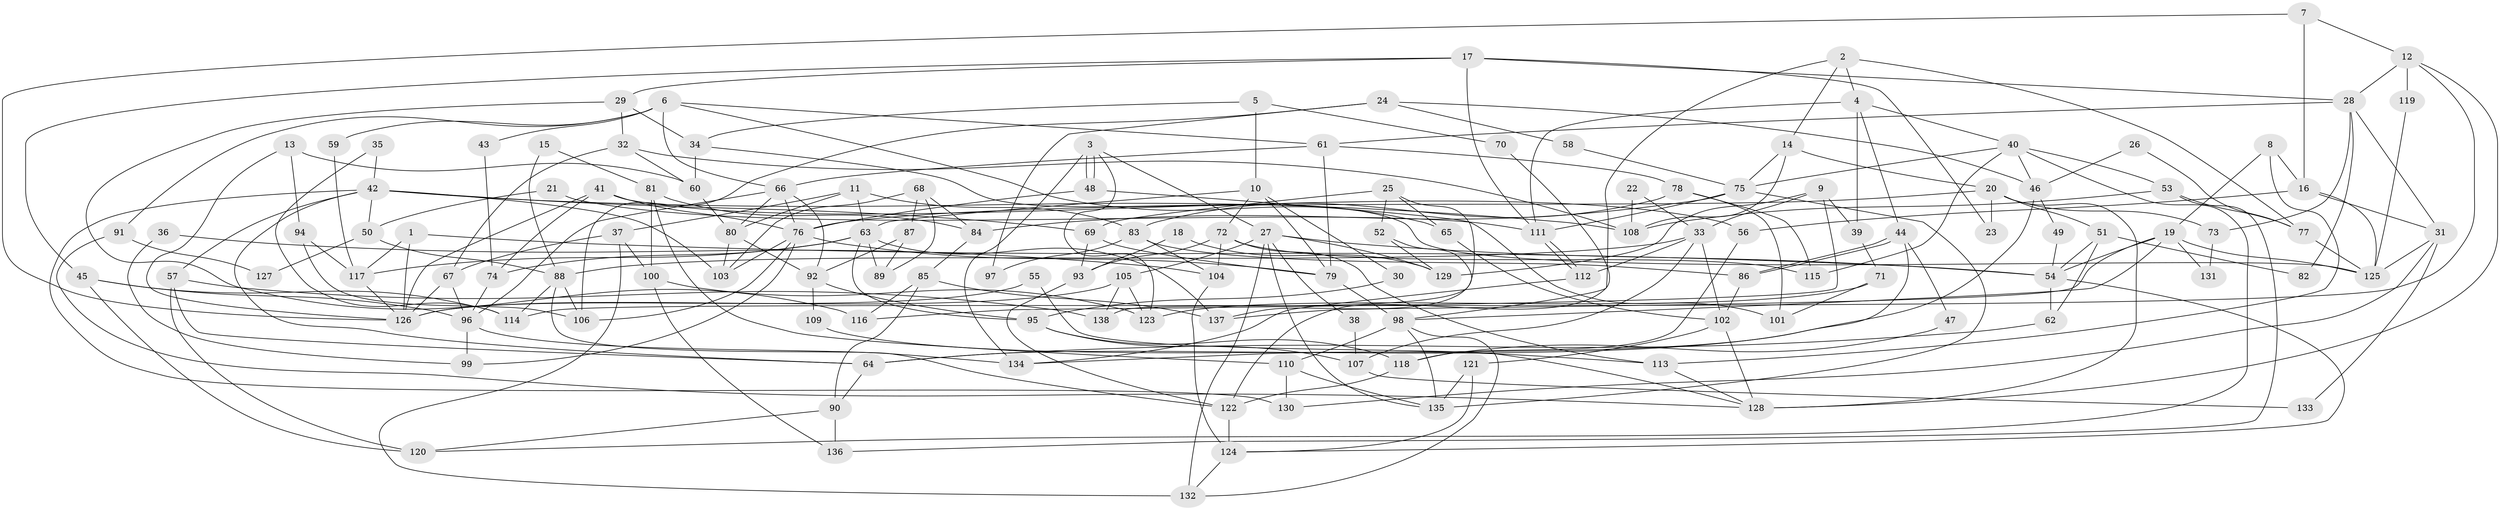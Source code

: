 // Generated by graph-tools (version 1.1) at 2025/50/03/09/25 03:50:06]
// undirected, 138 vertices, 276 edges
graph export_dot {
graph [start="1"]
  node [color=gray90,style=filled];
  1;
  2;
  3;
  4;
  5;
  6;
  7;
  8;
  9;
  10;
  11;
  12;
  13;
  14;
  15;
  16;
  17;
  18;
  19;
  20;
  21;
  22;
  23;
  24;
  25;
  26;
  27;
  28;
  29;
  30;
  31;
  32;
  33;
  34;
  35;
  36;
  37;
  38;
  39;
  40;
  41;
  42;
  43;
  44;
  45;
  46;
  47;
  48;
  49;
  50;
  51;
  52;
  53;
  54;
  55;
  56;
  57;
  58;
  59;
  60;
  61;
  62;
  63;
  64;
  65;
  66;
  67;
  68;
  69;
  70;
  71;
  72;
  73;
  74;
  75;
  76;
  77;
  78;
  79;
  80;
  81;
  82;
  83;
  84;
  85;
  86;
  87;
  88;
  89;
  90;
  91;
  92;
  93;
  94;
  95;
  96;
  97;
  98;
  99;
  100;
  101;
  102;
  103;
  104;
  105;
  106;
  107;
  108;
  109;
  110;
  111;
  112;
  113;
  114;
  115;
  116;
  117;
  118;
  119;
  120;
  121;
  122;
  123;
  124;
  125;
  126;
  127;
  128;
  129;
  130;
  131;
  132;
  133;
  134;
  135;
  136;
  137;
  138;
  1 -- 117;
  1 -- 54;
  1 -- 126;
  2 -- 4;
  2 -- 77;
  2 -- 14;
  2 -- 122;
  3 -- 123;
  3 -- 48;
  3 -- 48;
  3 -- 27;
  3 -- 134;
  4 -- 39;
  4 -- 111;
  4 -- 40;
  4 -- 44;
  5 -- 34;
  5 -- 10;
  5 -- 70;
  6 -- 66;
  6 -- 65;
  6 -- 43;
  6 -- 59;
  6 -- 61;
  6 -- 91;
  7 -- 126;
  7 -- 12;
  7 -- 16;
  8 -- 16;
  8 -- 19;
  8 -- 113;
  9 -- 129;
  9 -- 33;
  9 -- 39;
  9 -- 116;
  10 -- 63;
  10 -- 72;
  10 -- 30;
  10 -- 79;
  11 -- 80;
  11 -- 83;
  11 -- 37;
  11 -- 63;
  12 -- 128;
  12 -- 114;
  12 -- 28;
  12 -- 119;
  13 -- 126;
  13 -- 94;
  13 -- 60;
  14 -- 108;
  14 -- 20;
  14 -- 75;
  15 -- 81;
  15 -- 88;
  16 -- 31;
  16 -- 56;
  16 -- 125;
  17 -- 28;
  17 -- 111;
  17 -- 23;
  17 -- 29;
  17 -- 45;
  18 -- 93;
  18 -- 129;
  19 -- 98;
  19 -- 125;
  19 -- 54;
  19 -- 131;
  19 -- 137;
  20 -- 76;
  20 -- 23;
  20 -- 51;
  20 -- 73;
  20 -- 128;
  21 -- 111;
  21 -- 50;
  22 -- 33;
  22 -- 108;
  24 -- 106;
  24 -- 46;
  24 -- 58;
  24 -- 97;
  25 -- 69;
  25 -- 138;
  25 -- 52;
  25 -- 65;
  26 -- 46;
  26 -- 77;
  27 -- 135;
  27 -- 38;
  27 -- 54;
  27 -- 105;
  27 -- 129;
  27 -- 132;
  28 -- 61;
  28 -- 31;
  28 -- 73;
  28 -- 82;
  29 -- 116;
  29 -- 32;
  29 -- 34;
  30 -- 95;
  31 -- 125;
  31 -- 130;
  31 -- 133;
  32 -- 67;
  32 -- 60;
  32 -- 108;
  33 -- 102;
  33 -- 112;
  33 -- 88;
  33 -- 107;
  34 -- 60;
  34 -- 125;
  35 -- 114;
  35 -- 42;
  36 -- 104;
  36 -- 99;
  37 -- 132;
  37 -- 67;
  37 -- 100;
  38 -- 107;
  39 -- 71;
  40 -- 75;
  40 -- 46;
  40 -- 53;
  40 -- 115;
  40 -- 120;
  41 -- 126;
  41 -- 74;
  41 -- 56;
  41 -- 76;
  42 -- 103;
  42 -- 57;
  42 -- 50;
  42 -- 64;
  42 -- 69;
  42 -- 108;
  42 -- 130;
  43 -- 74;
  44 -- 86;
  44 -- 86;
  44 -- 47;
  44 -- 134;
  45 -- 96;
  45 -- 114;
  45 -- 120;
  46 -- 64;
  46 -- 49;
  47 -- 118;
  48 -- 76;
  48 -- 101;
  49 -- 54;
  50 -- 88;
  50 -- 127;
  51 -- 54;
  51 -- 62;
  51 -- 82;
  52 -- 137;
  52 -- 129;
  53 -- 108;
  53 -- 77;
  53 -- 136;
  54 -- 62;
  54 -- 124;
  55 -- 128;
  55 -- 126;
  56 -- 118;
  57 -- 120;
  57 -- 64;
  57 -- 138;
  58 -- 75;
  59 -- 117;
  60 -- 80;
  61 -- 79;
  61 -- 66;
  61 -- 78;
  62 -- 64;
  63 -- 89;
  63 -- 74;
  63 -- 95;
  63 -- 117;
  63 -- 137;
  64 -- 90;
  65 -- 102;
  66 -- 80;
  66 -- 76;
  66 -- 92;
  66 -- 96;
  67 -- 96;
  67 -- 126;
  68 -- 103;
  68 -- 84;
  68 -- 87;
  68 -- 89;
  69 -- 79;
  69 -- 93;
  70 -- 98;
  71 -- 101;
  71 -- 123;
  72 -- 93;
  72 -- 115;
  72 -- 104;
  72 -- 113;
  73 -- 131;
  74 -- 96;
  75 -- 84;
  75 -- 111;
  75 -- 135;
  76 -- 79;
  76 -- 99;
  76 -- 103;
  76 -- 106;
  77 -- 125;
  78 -- 83;
  78 -- 101;
  78 -- 115;
  79 -- 98;
  80 -- 92;
  80 -- 103;
  81 -- 110;
  81 -- 100;
  81 -- 84;
  83 -- 104;
  83 -- 86;
  83 -- 97;
  84 -- 85;
  85 -- 137;
  85 -- 90;
  85 -- 116;
  86 -- 102;
  87 -- 92;
  87 -- 89;
  88 -- 122;
  88 -- 106;
  88 -- 114;
  90 -- 120;
  90 -- 136;
  91 -- 128;
  91 -- 127;
  92 -- 95;
  92 -- 109;
  93 -- 122;
  94 -- 117;
  94 -- 106;
  95 -- 118;
  95 -- 107;
  96 -- 134;
  96 -- 99;
  98 -- 135;
  98 -- 110;
  98 -- 132;
  100 -- 136;
  100 -- 123;
  102 -- 121;
  102 -- 128;
  104 -- 124;
  105 -- 126;
  105 -- 123;
  105 -- 138;
  107 -- 133;
  109 -- 113;
  110 -- 130;
  110 -- 135;
  111 -- 112;
  111 -- 112;
  112 -- 134;
  113 -- 128;
  117 -- 126;
  118 -- 122;
  119 -- 125;
  121 -- 124;
  121 -- 135;
  122 -- 124;
  124 -- 132;
}
